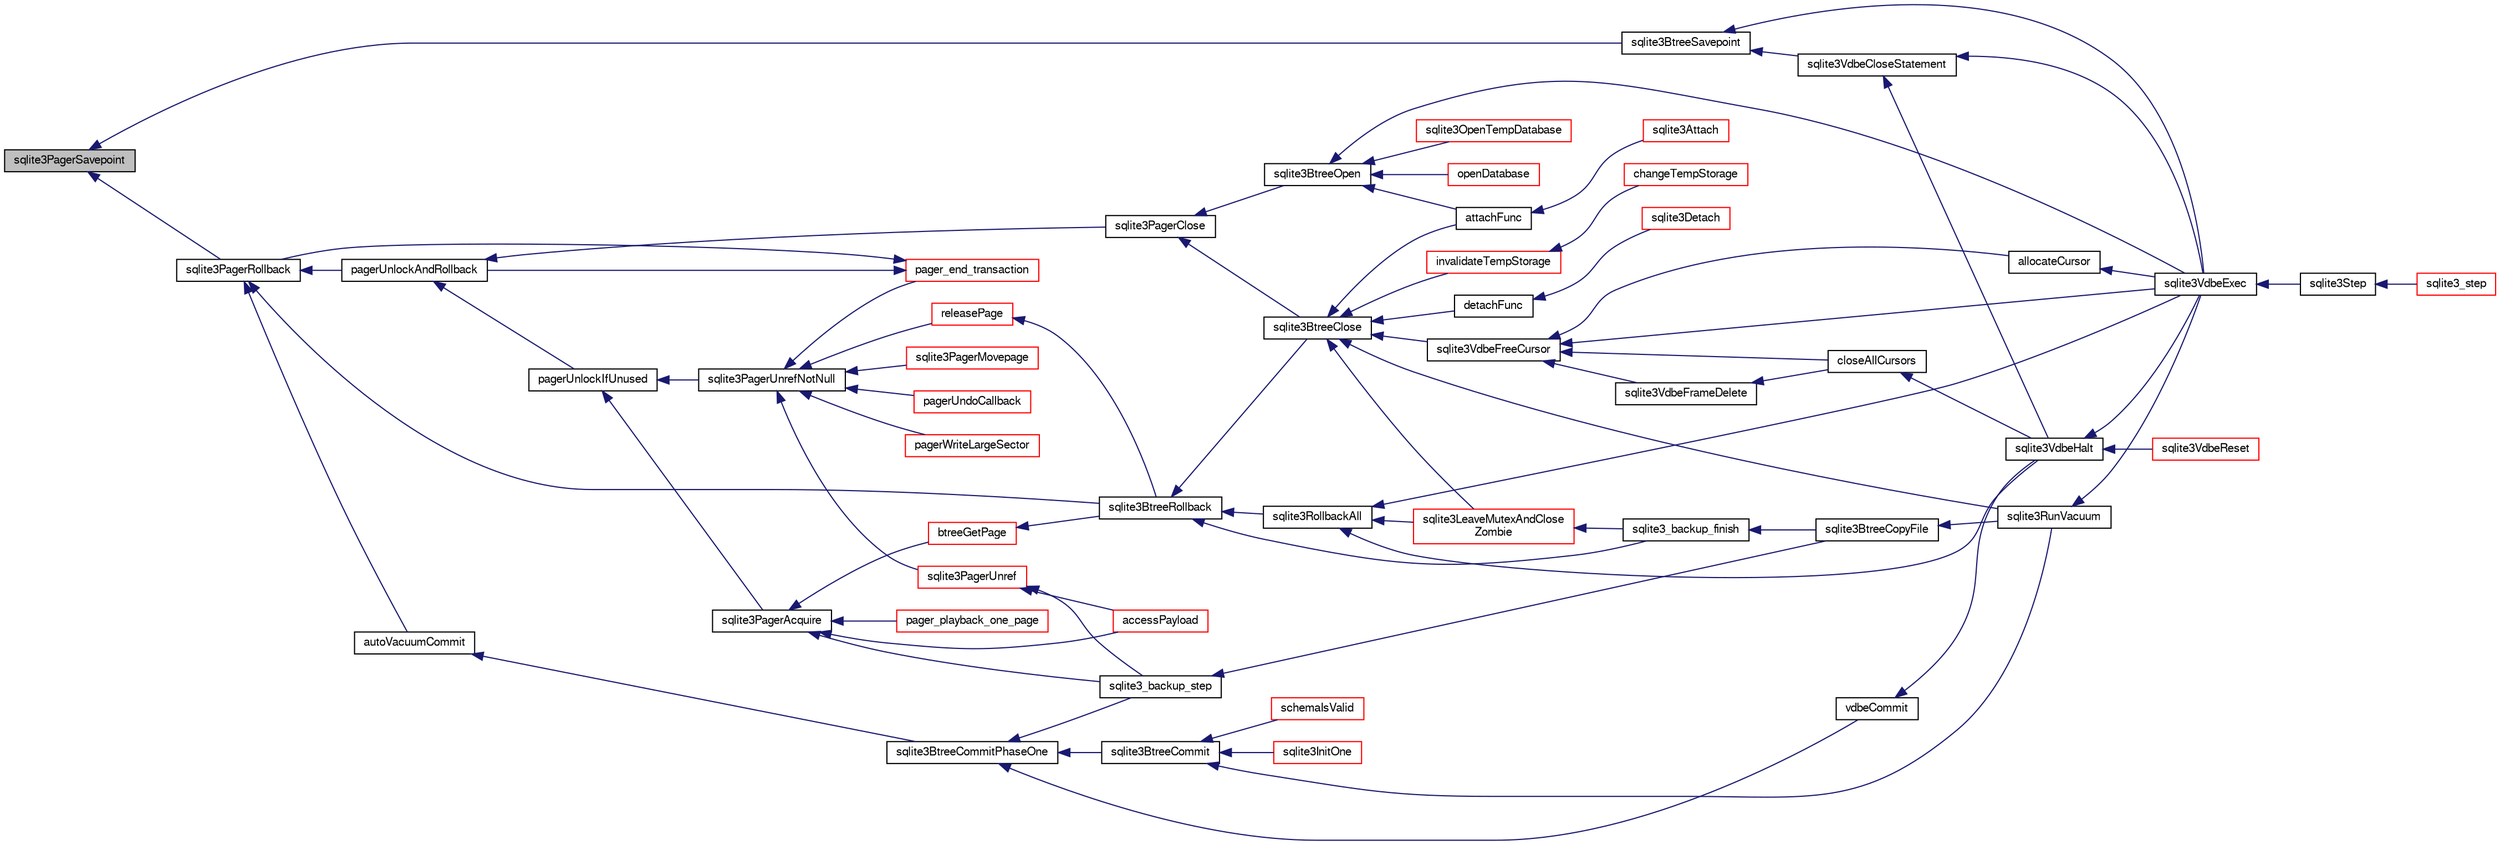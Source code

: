 digraph "sqlite3PagerSavepoint"
{
  edge [fontname="FreeSans",fontsize="10",labelfontname="FreeSans",labelfontsize="10"];
  node [fontname="FreeSans",fontsize="10",shape=record];
  rankdir="LR";
  Node637318 [label="sqlite3PagerSavepoint",height=0.2,width=0.4,color="black", fillcolor="grey75", style="filled", fontcolor="black"];
  Node637318 -> Node637319 [dir="back",color="midnightblue",fontsize="10",style="solid",fontname="FreeSans"];
  Node637319 [label="sqlite3PagerRollback",height=0.2,width=0.4,color="black", fillcolor="white", style="filled",URL="$sqlite3_8c.html#afdd2ecbb97b7a716892ff6bd10c7dfd0"];
  Node637319 -> Node637320 [dir="back",color="midnightblue",fontsize="10",style="solid",fontname="FreeSans"];
  Node637320 [label="pagerUnlockAndRollback",height=0.2,width=0.4,color="black", fillcolor="white", style="filled",URL="$sqlite3_8c.html#a02d96b7bf62c3b13ba905d168914518c"];
  Node637320 -> Node637321 [dir="back",color="midnightblue",fontsize="10",style="solid",fontname="FreeSans"];
  Node637321 [label="sqlite3PagerClose",height=0.2,width=0.4,color="black", fillcolor="white", style="filled",URL="$sqlite3_8c.html#af94b1f96b60689fd09422cce2c85f53f"];
  Node637321 -> Node637322 [dir="back",color="midnightblue",fontsize="10",style="solid",fontname="FreeSans"];
  Node637322 [label="sqlite3BtreeOpen",height=0.2,width=0.4,color="black", fillcolor="white", style="filled",URL="$sqlite3_8c.html#a13dcb44dc34af6ce9d38de9c5aa975f9"];
  Node637322 -> Node637323 [dir="back",color="midnightblue",fontsize="10",style="solid",fontname="FreeSans"];
  Node637323 [label="sqlite3VdbeExec",height=0.2,width=0.4,color="black", fillcolor="white", style="filled",URL="$sqlite3_8c.html#a8ce40a614bdc56719c4d642b1e4dfb21"];
  Node637323 -> Node637324 [dir="back",color="midnightblue",fontsize="10",style="solid",fontname="FreeSans"];
  Node637324 [label="sqlite3Step",height=0.2,width=0.4,color="black", fillcolor="white", style="filled",URL="$sqlite3_8c.html#a3f2872e873e2758a4beedad1d5113554"];
  Node637324 -> Node637325 [dir="back",color="midnightblue",fontsize="10",style="solid",fontname="FreeSans"];
  Node637325 [label="sqlite3_step",height=0.2,width=0.4,color="red", fillcolor="white", style="filled",URL="$sqlite3_8h.html#ac1e491ce36b7471eb28387f7d3c74334"];
  Node637322 -> Node637351 [dir="back",color="midnightblue",fontsize="10",style="solid",fontname="FreeSans"];
  Node637351 [label="attachFunc",height=0.2,width=0.4,color="black", fillcolor="white", style="filled",URL="$sqlite3_8c.html#a69cb751a7da501b9a0aa37e0d7c3eaf7"];
  Node637351 -> Node637352 [dir="back",color="midnightblue",fontsize="10",style="solid",fontname="FreeSans"];
  Node637352 [label="sqlite3Attach",height=0.2,width=0.4,color="red", fillcolor="white", style="filled",URL="$sqlite3_8c.html#ae0907fe0b43cc1b4c7e6a16213e8546f"];
  Node637322 -> Node637584 [dir="back",color="midnightblue",fontsize="10",style="solid",fontname="FreeSans"];
  Node637584 [label="sqlite3OpenTempDatabase",height=0.2,width=0.4,color="red", fillcolor="white", style="filled",URL="$sqlite3_8c.html#aaf3088380b731428b72d3b5777f93755"];
  Node637322 -> Node637558 [dir="back",color="midnightblue",fontsize="10",style="solid",fontname="FreeSans"];
  Node637558 [label="openDatabase",height=0.2,width=0.4,color="red", fillcolor="white", style="filled",URL="$sqlite3_8c.html#a6a9c3bc3a64234e863413f41db473758"];
  Node637321 -> Node637589 [dir="back",color="midnightblue",fontsize="10",style="solid",fontname="FreeSans"];
  Node637589 [label="sqlite3BtreeClose",height=0.2,width=0.4,color="black", fillcolor="white", style="filled",URL="$sqlite3_8c.html#a729b65009b66a99200496b09c124df01"];
  Node637589 -> Node637590 [dir="back",color="midnightblue",fontsize="10",style="solid",fontname="FreeSans"];
  Node637590 [label="sqlite3VdbeFreeCursor",height=0.2,width=0.4,color="black", fillcolor="white", style="filled",URL="$sqlite3_8c.html#a0f9084083e1d0639708934630f33d6ef"];
  Node637590 -> Node637591 [dir="back",color="midnightblue",fontsize="10",style="solid",fontname="FreeSans"];
  Node637591 [label="sqlite3VdbeFrameDelete",height=0.2,width=0.4,color="black", fillcolor="white", style="filled",URL="$sqlite3_8c.html#adb3773fdfb1685857e28891f76365900"];
  Node637591 -> Node637592 [dir="back",color="midnightblue",fontsize="10",style="solid",fontname="FreeSans"];
  Node637592 [label="closeAllCursors",height=0.2,width=0.4,color="black", fillcolor="white", style="filled",URL="$sqlite3_8c.html#af1ac189735864dd6989a8c5af4557547"];
  Node637592 -> Node637542 [dir="back",color="midnightblue",fontsize="10",style="solid",fontname="FreeSans"];
  Node637542 [label="sqlite3VdbeHalt",height=0.2,width=0.4,color="black", fillcolor="white", style="filled",URL="$sqlite3_8c.html#a8d1d99703d999190fbc35ecc981cb709"];
  Node637542 -> Node637543 [dir="back",color="midnightblue",fontsize="10",style="solid",fontname="FreeSans"];
  Node637543 [label="sqlite3VdbeReset",height=0.2,width=0.4,color="red", fillcolor="white", style="filled",URL="$sqlite3_8c.html#a315a913742f7267f90d46d41446353b1"];
  Node637542 -> Node637323 [dir="back",color="midnightblue",fontsize="10",style="solid",fontname="FreeSans"];
  Node637590 -> Node637592 [dir="back",color="midnightblue",fontsize="10",style="solid",fontname="FreeSans"];
  Node637590 -> Node637593 [dir="back",color="midnightblue",fontsize="10",style="solid",fontname="FreeSans"];
  Node637593 [label="allocateCursor",height=0.2,width=0.4,color="black", fillcolor="white", style="filled",URL="$sqlite3_8c.html#a5083c054ea81802294e539b00a57aad4"];
  Node637593 -> Node637323 [dir="back",color="midnightblue",fontsize="10",style="solid",fontname="FreeSans"];
  Node637590 -> Node637323 [dir="back",color="midnightblue",fontsize="10",style="solid",fontname="FreeSans"];
  Node637589 -> Node637351 [dir="back",color="midnightblue",fontsize="10",style="solid",fontname="FreeSans"];
  Node637589 -> Node637538 [dir="back",color="midnightblue",fontsize="10",style="solid",fontname="FreeSans"];
  Node637538 [label="detachFunc",height=0.2,width=0.4,color="black", fillcolor="white", style="filled",URL="$sqlite3_8c.html#a2b3dd04cb87abd088926ab0082a60b77"];
  Node637538 -> Node637395 [dir="back",color="midnightblue",fontsize="10",style="solid",fontname="FreeSans"];
  Node637395 [label="sqlite3Detach",height=0.2,width=0.4,color="red", fillcolor="white", style="filled",URL="$sqlite3_8c.html#ab1a5a0b01c7560aef5e0b8603a68747d"];
  Node637589 -> Node637539 [dir="back",color="midnightblue",fontsize="10",style="solid",fontname="FreeSans"];
  Node637539 [label="invalidateTempStorage",height=0.2,width=0.4,color="red", fillcolor="white", style="filled",URL="$sqlite3_8c.html#a759777a1eb3c3e96a5af94932b39e69a"];
  Node637539 -> Node637540 [dir="back",color="midnightblue",fontsize="10",style="solid",fontname="FreeSans"];
  Node637540 [label="changeTempStorage",height=0.2,width=0.4,color="red", fillcolor="white", style="filled",URL="$sqlite3_8c.html#abd43abe0a0959a45c786b9865ed52904"];
  Node637589 -> Node637509 [dir="back",color="midnightblue",fontsize="10",style="solid",fontname="FreeSans"];
  Node637509 [label="sqlite3RunVacuum",height=0.2,width=0.4,color="black", fillcolor="white", style="filled",URL="$sqlite3_8c.html#a5e83ddc7b3e7e8e79ad5d1fc92de1d2f"];
  Node637509 -> Node637323 [dir="back",color="midnightblue",fontsize="10",style="solid",fontname="FreeSans"];
  Node637589 -> Node637552 [dir="back",color="midnightblue",fontsize="10",style="solid",fontname="FreeSans"];
  Node637552 [label="sqlite3LeaveMutexAndClose\lZombie",height=0.2,width=0.4,color="red", fillcolor="white", style="filled",URL="$sqlite3_8c.html#afe3a37c29dcb0fe9fc15fe07a3976f59"];
  Node637552 -> Node637553 [dir="back",color="midnightblue",fontsize="10",style="solid",fontname="FreeSans"];
  Node637553 [label="sqlite3_backup_finish",height=0.2,width=0.4,color="black", fillcolor="white", style="filled",URL="$sqlite3_8h.html#a176857dd58d99be53b6d7305533e0048"];
  Node637553 -> Node637537 [dir="back",color="midnightblue",fontsize="10",style="solid",fontname="FreeSans"];
  Node637537 [label="sqlite3BtreeCopyFile",height=0.2,width=0.4,color="black", fillcolor="white", style="filled",URL="$sqlite3_8c.html#a4d9e19a79f0d5c1dfcef0bd137ae83f9"];
  Node637537 -> Node637509 [dir="back",color="midnightblue",fontsize="10",style="solid",fontname="FreeSans"];
  Node637320 -> Node637594 [dir="back",color="midnightblue",fontsize="10",style="solid",fontname="FreeSans"];
  Node637594 [label="pagerUnlockIfUnused",height=0.2,width=0.4,color="black", fillcolor="white", style="filled",URL="$sqlite3_8c.html#abf547f4276efb6f10262f7fde1e4d065"];
  Node637594 -> Node637595 [dir="back",color="midnightblue",fontsize="10",style="solid",fontname="FreeSans"];
  Node637595 [label="sqlite3PagerAcquire",height=0.2,width=0.4,color="black", fillcolor="white", style="filled",URL="$sqlite3_8c.html#a22a53daafd2bd778cda390312651f994"];
  Node637595 -> Node637596 [dir="back",color="midnightblue",fontsize="10",style="solid",fontname="FreeSans"];
  Node637596 [label="pager_playback_one_page",height=0.2,width=0.4,color="red", fillcolor="white", style="filled",URL="$sqlite3_8c.html#adfca1dee9939482792fe2b4ed982d00e"];
  Node637595 -> Node637604 [dir="back",color="midnightblue",fontsize="10",style="solid",fontname="FreeSans"];
  Node637604 [label="btreeGetPage",height=0.2,width=0.4,color="red", fillcolor="white", style="filled",URL="$sqlite3_8c.html#ac59679e30ceb0190614fbd19a7feb6de"];
  Node637604 -> Node637643 [dir="back",color="midnightblue",fontsize="10",style="solid",fontname="FreeSans"];
  Node637643 [label="sqlite3BtreeRollback",height=0.2,width=0.4,color="black", fillcolor="white", style="filled",URL="$sqlite3_8c.html#a317473acdafdd688385c8954f09de186"];
  Node637643 -> Node637589 [dir="back",color="midnightblue",fontsize="10",style="solid",fontname="FreeSans"];
  Node637643 -> Node637553 [dir="back",color="midnightblue",fontsize="10",style="solid",fontname="FreeSans"];
  Node637643 -> Node637541 [dir="back",color="midnightblue",fontsize="10",style="solid",fontname="FreeSans"];
  Node637541 [label="sqlite3RollbackAll",height=0.2,width=0.4,color="black", fillcolor="white", style="filled",URL="$sqlite3_8c.html#ad902dd388d73208539f557962e3fe6bb"];
  Node637541 -> Node637542 [dir="back",color="midnightblue",fontsize="10",style="solid",fontname="FreeSans"];
  Node637541 -> Node637323 [dir="back",color="midnightblue",fontsize="10",style="solid",fontname="FreeSans"];
  Node637541 -> Node637552 [dir="back",color="midnightblue",fontsize="10",style="solid",fontname="FreeSans"];
  Node637595 -> Node637645 [dir="back",color="midnightblue",fontsize="10",style="solid",fontname="FreeSans"];
  Node637645 [label="accessPayload",height=0.2,width=0.4,color="red", fillcolor="white", style="filled",URL="$sqlite3_8c.html#acf70e6d3cb6afd54d677b3dffb6959d2"];
  Node637595 -> Node637536 [dir="back",color="midnightblue",fontsize="10",style="solid",fontname="FreeSans"];
  Node637536 [label="sqlite3_backup_step",height=0.2,width=0.4,color="black", fillcolor="white", style="filled",URL="$sqlite3_8h.html#a1699b75e98d082eebc465a9e64c35269"];
  Node637536 -> Node637537 [dir="back",color="midnightblue",fontsize="10",style="solid",fontname="FreeSans"];
  Node637594 -> Node637664 [dir="back",color="midnightblue",fontsize="10",style="solid",fontname="FreeSans"];
  Node637664 [label="sqlite3PagerUnrefNotNull",height=0.2,width=0.4,color="black", fillcolor="white", style="filled",URL="$sqlite3_8c.html#a4b314f96f09f5c68c94672e420e31ab9"];
  Node637664 -> Node637665 [dir="back",color="midnightblue",fontsize="10",style="solid",fontname="FreeSans"];
  Node637665 [label="pager_end_transaction",height=0.2,width=0.4,color="red", fillcolor="white", style="filled",URL="$sqlite3_8c.html#a0814e2cfab386b1e3ba74528870339fe"];
  Node637665 -> Node637320 [dir="back",color="midnightblue",fontsize="10",style="solid",fontname="FreeSans"];
  Node637665 -> Node637319 [dir="back",color="midnightblue",fontsize="10",style="solid",fontname="FreeSans"];
  Node637664 -> Node637668 [dir="back",color="midnightblue",fontsize="10",style="solid",fontname="FreeSans"];
  Node637668 [label="pagerUndoCallback",height=0.2,width=0.4,color="red", fillcolor="white", style="filled",URL="$sqlite3_8c.html#aca578b7eaed97dbbc2219eb67e1de24f"];
  Node637664 -> Node637670 [dir="back",color="midnightblue",fontsize="10",style="solid",fontname="FreeSans"];
  Node637670 [label="sqlite3PagerUnref",height=0.2,width=0.4,color="red", fillcolor="white", style="filled",URL="$sqlite3_8c.html#aa9d040b7f24a8a5d99bf96863b52cd15"];
  Node637670 -> Node637645 [dir="back",color="midnightblue",fontsize="10",style="solid",fontname="FreeSans"];
  Node637670 -> Node637536 [dir="back",color="midnightblue",fontsize="10",style="solid",fontname="FreeSans"];
  Node637664 -> Node637687 [dir="back",color="midnightblue",fontsize="10",style="solid",fontname="FreeSans"];
  Node637687 [label="pagerWriteLargeSector",height=0.2,width=0.4,color="red", fillcolor="white", style="filled",URL="$sqlite3_8c.html#a06334f0cc1c2dc95ffe29c2359928b92"];
  Node637664 -> Node637689 [dir="back",color="midnightblue",fontsize="10",style="solid",fontname="FreeSans"];
  Node637689 [label="sqlite3PagerMovepage",height=0.2,width=0.4,color="red", fillcolor="white", style="filled",URL="$sqlite3_8c.html#a8cdedc7a185709301f12c4d7b305aa1e"];
  Node637664 -> Node637696 [dir="back",color="midnightblue",fontsize="10",style="solid",fontname="FreeSans"];
  Node637696 [label="releasePage",height=0.2,width=0.4,color="red", fillcolor="white", style="filled",URL="$sqlite3_8c.html#a92c6fb14f9bcf117440c35116c26d6c4"];
  Node637696 -> Node637643 [dir="back",color="midnightblue",fontsize="10",style="solid",fontname="FreeSans"];
  Node637319 -> Node637637 [dir="back",color="midnightblue",fontsize="10",style="solid",fontname="FreeSans"];
  Node637637 [label="autoVacuumCommit",height=0.2,width=0.4,color="black", fillcolor="white", style="filled",URL="$sqlite3_8c.html#a809d22c6311135ae3048adf41febaef0"];
  Node637637 -> Node637638 [dir="back",color="midnightblue",fontsize="10",style="solid",fontname="FreeSans"];
  Node637638 [label="sqlite3BtreeCommitPhaseOne",height=0.2,width=0.4,color="black", fillcolor="white", style="filled",URL="$sqlite3_8c.html#ae266cba101e64ad99a166f237532e262"];
  Node637638 -> Node637639 [dir="back",color="midnightblue",fontsize="10",style="solid",fontname="FreeSans"];
  Node637639 [label="sqlite3BtreeCommit",height=0.2,width=0.4,color="black", fillcolor="white", style="filled",URL="$sqlite3_8c.html#a8e56ab314556935f9f73080147d26419"];
  Node637639 -> Node637349 [dir="back",color="midnightblue",fontsize="10",style="solid",fontname="FreeSans"];
  Node637349 [label="sqlite3InitOne",height=0.2,width=0.4,color="red", fillcolor="white", style="filled",URL="$sqlite3_8c.html#ac4318b25df65269906b0379251fe9b85"];
  Node637639 -> Node637534 [dir="back",color="midnightblue",fontsize="10",style="solid",fontname="FreeSans"];
  Node637534 [label="schemaIsValid",height=0.2,width=0.4,color="red", fillcolor="white", style="filled",URL="$sqlite3_8c.html#a7c466fe28e7ca6f46b8bf72c46d9738d"];
  Node637639 -> Node637509 [dir="back",color="midnightblue",fontsize="10",style="solid",fontname="FreeSans"];
  Node637638 -> Node637536 [dir="back",color="midnightblue",fontsize="10",style="solid",fontname="FreeSans"];
  Node637638 -> Node637640 [dir="back",color="midnightblue",fontsize="10",style="solid",fontname="FreeSans"];
  Node637640 [label="vdbeCommit",height=0.2,width=0.4,color="black", fillcolor="white", style="filled",URL="$sqlite3_8c.html#a5d7f1e0625451b987728f600cfe1b92d"];
  Node637640 -> Node637542 [dir="back",color="midnightblue",fontsize="10",style="solid",fontname="FreeSans"];
  Node637319 -> Node637643 [dir="back",color="midnightblue",fontsize="10",style="solid",fontname="FreeSans"];
  Node637318 -> Node637692 [dir="back",color="midnightblue",fontsize="10",style="solid",fontname="FreeSans"];
  Node637692 [label="sqlite3BtreeSavepoint",height=0.2,width=0.4,color="black", fillcolor="white", style="filled",URL="$sqlite3_8c.html#a4580edf7e5192abf64317a3931972115"];
  Node637692 -> Node637693 [dir="back",color="midnightblue",fontsize="10",style="solid",fontname="FreeSans"];
  Node637693 [label="sqlite3VdbeCloseStatement",height=0.2,width=0.4,color="black", fillcolor="white", style="filled",URL="$sqlite3_8c.html#a4c26892e24ee00a0b5ba3bdeaf2d36fa"];
  Node637693 -> Node637542 [dir="back",color="midnightblue",fontsize="10",style="solid",fontname="FreeSans"];
  Node637693 -> Node637323 [dir="back",color="midnightblue",fontsize="10",style="solid",fontname="FreeSans"];
  Node637692 -> Node637323 [dir="back",color="midnightblue",fontsize="10",style="solid",fontname="FreeSans"];
}
